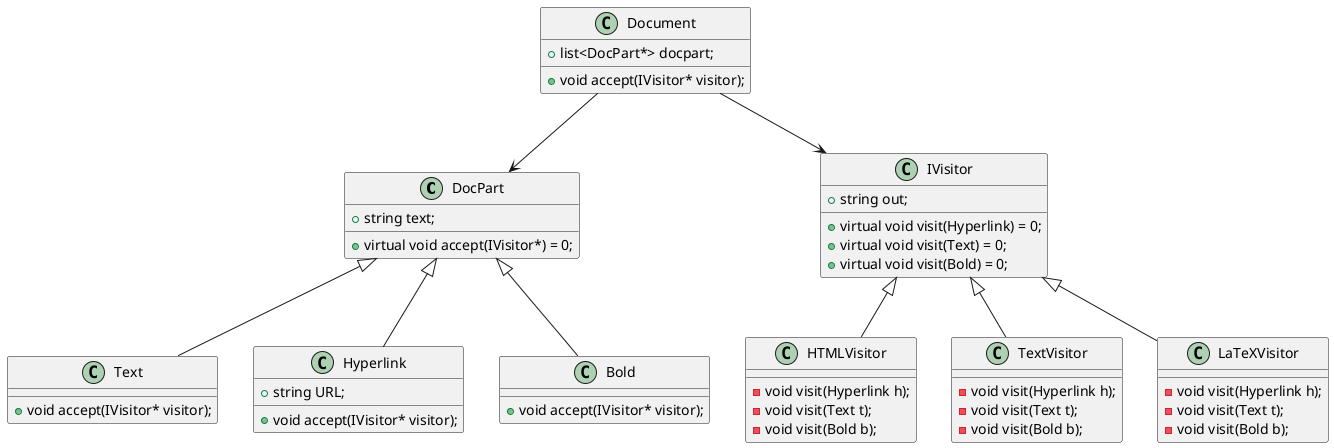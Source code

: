 @startuml
class DocPart {
  +string text;
  +virtual void accept(IVisitor*) = 0;
}
class Text {
  +void accept(IVisitor* visitor);
}
class Hyperlink {
  +string URL;
  +void accept(IVisitor* visitor);
}
class Bold {
  +void accept(IVisitor* visitor);
}
class IVisitor {
  +string out;
  +virtual void visit(Hyperlink) = 0;
  +virtual void visit(Text) = 0;
  +virtual void visit(Bold) = 0;
}
class HTMLVisitor {
  -void visit(Hyperlink h);
  -void visit(Text t);
  -void visit(Bold b);
}
class TextVisitor {
  -void visit(Hyperlink h);
  -void visit(Text t);
  -void visit(Bold b);
}
class LaTeXVisitor {
  -void visit(Hyperlink h);
  -void visit(Text t);
  -void visit(Bold b);
}
class Document {
  +list<DocPart*> docpart;
  +void accept(IVisitor* visitor);
}

IVisitor <|-- LaTeXVisitor
IVisitor <|-- TextVisitor
IVisitor <|-- HTMLVisitor

DocPart <|-- Text
DocPart <|-- Hyperlink
DocPart <|-- Bold

Document --> DocPart

Document --> IVisitor



@enduml
